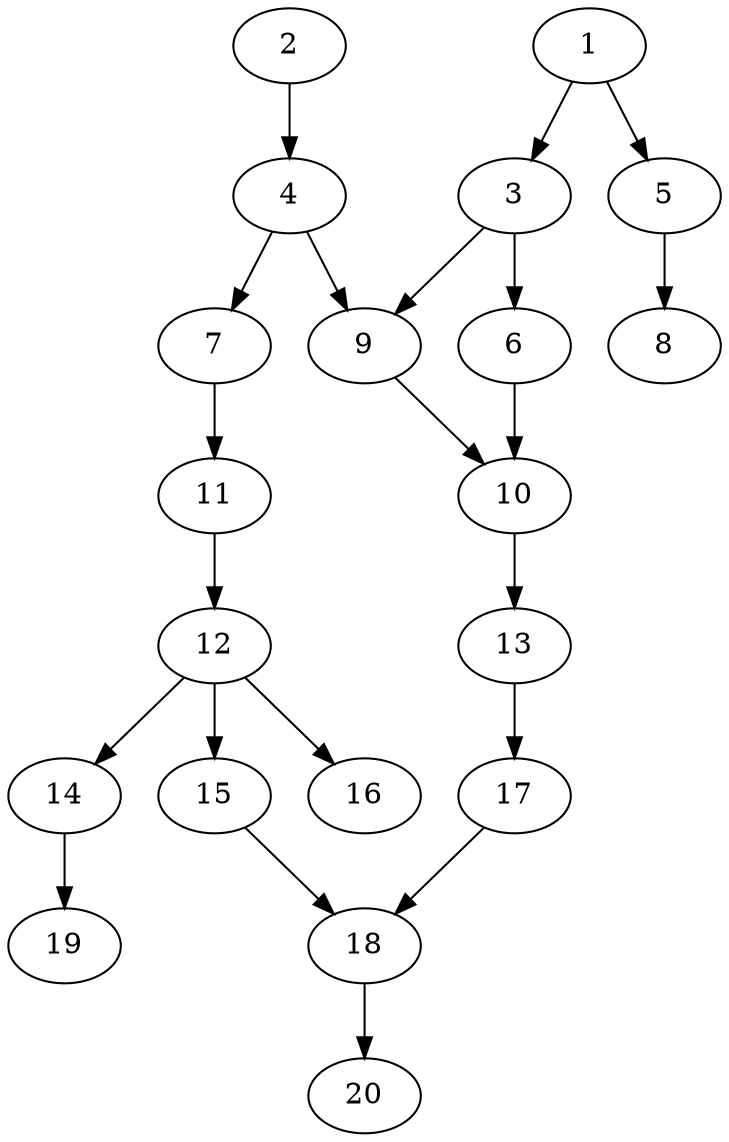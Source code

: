 // DAG automatically generated by daggen at Wed Jul 24 22:10:09 2019
// ./daggen --dot -n 20 --ccr 0.3 --fat 0.5 --regular 0.5 --density 0.5 --mindata 5242880 --maxdata 52428800 
digraph G {
  1 [size="143202987", alpha="0.01", expect_size="42960896"] 
  1 -> 3 [size ="42960896"]
  1 -> 5 [size ="42960896"]
  2 [size="144981333", alpha="0.02", expect_size="43494400"] 
  2 -> 4 [size ="43494400"]
  3 [size="106635947", alpha="0.03", expect_size="31990784"] 
  3 -> 6 [size ="31990784"]
  3 -> 9 [size ="31990784"]
  4 [size="155057493", alpha="0.19", expect_size="46517248"] 
  4 -> 7 [size ="46517248"]
  4 -> 9 [size ="46517248"]
  5 [size="145373867", alpha="0.09", expect_size="43612160"] 
  5 -> 8 [size ="43612160"]
  6 [size="25132373", alpha="0.08", expect_size="7539712"] 
  6 -> 10 [size ="7539712"]
  7 [size="64402773", alpha="0.13", expect_size="19320832"] 
  7 -> 11 [size ="19320832"]
  8 [size="162669227", alpha="0.16", expect_size="48800768"] 
  9 [size="70372693", alpha="0.17", expect_size="21111808"] 
  9 -> 10 [size ="21111808"]
  10 [size="88934400", alpha="0.20", expect_size="26680320"] 
  10 -> 13 [size ="26680320"]
  11 [size="21739520", alpha="0.20", expect_size="6521856"] 
  11 -> 12 [size ="6521856"]
  12 [size="26569387", alpha="0.15", expect_size="7970816"] 
  12 -> 14 [size ="7970816"]
  12 -> 15 [size ="7970816"]
  12 -> 16 [size ="7970816"]
  13 [size="43837440", alpha="0.10", expect_size="13151232"] 
  13 -> 17 [size ="13151232"]
  14 [size="71198720", alpha="0.17", expect_size="21359616"] 
  14 -> 19 [size ="21359616"]
  15 [size="64102400", alpha="0.13", expect_size="19230720"] 
  15 -> 18 [size ="19230720"]
  16 [size="137099947", alpha="0.10", expect_size="41129984"] 
  17 [size="43427840", alpha="0.09", expect_size="13028352"] 
  17 -> 18 [size ="13028352"]
  18 [size="143738880", alpha="0.13", expect_size="43121664"] 
  18 -> 20 [size ="43121664"]
  19 [size="114752853", alpha="0.11", expect_size="34425856"] 
  20 [size="89914027", alpha="0.03", expect_size="26974208"] 
}
